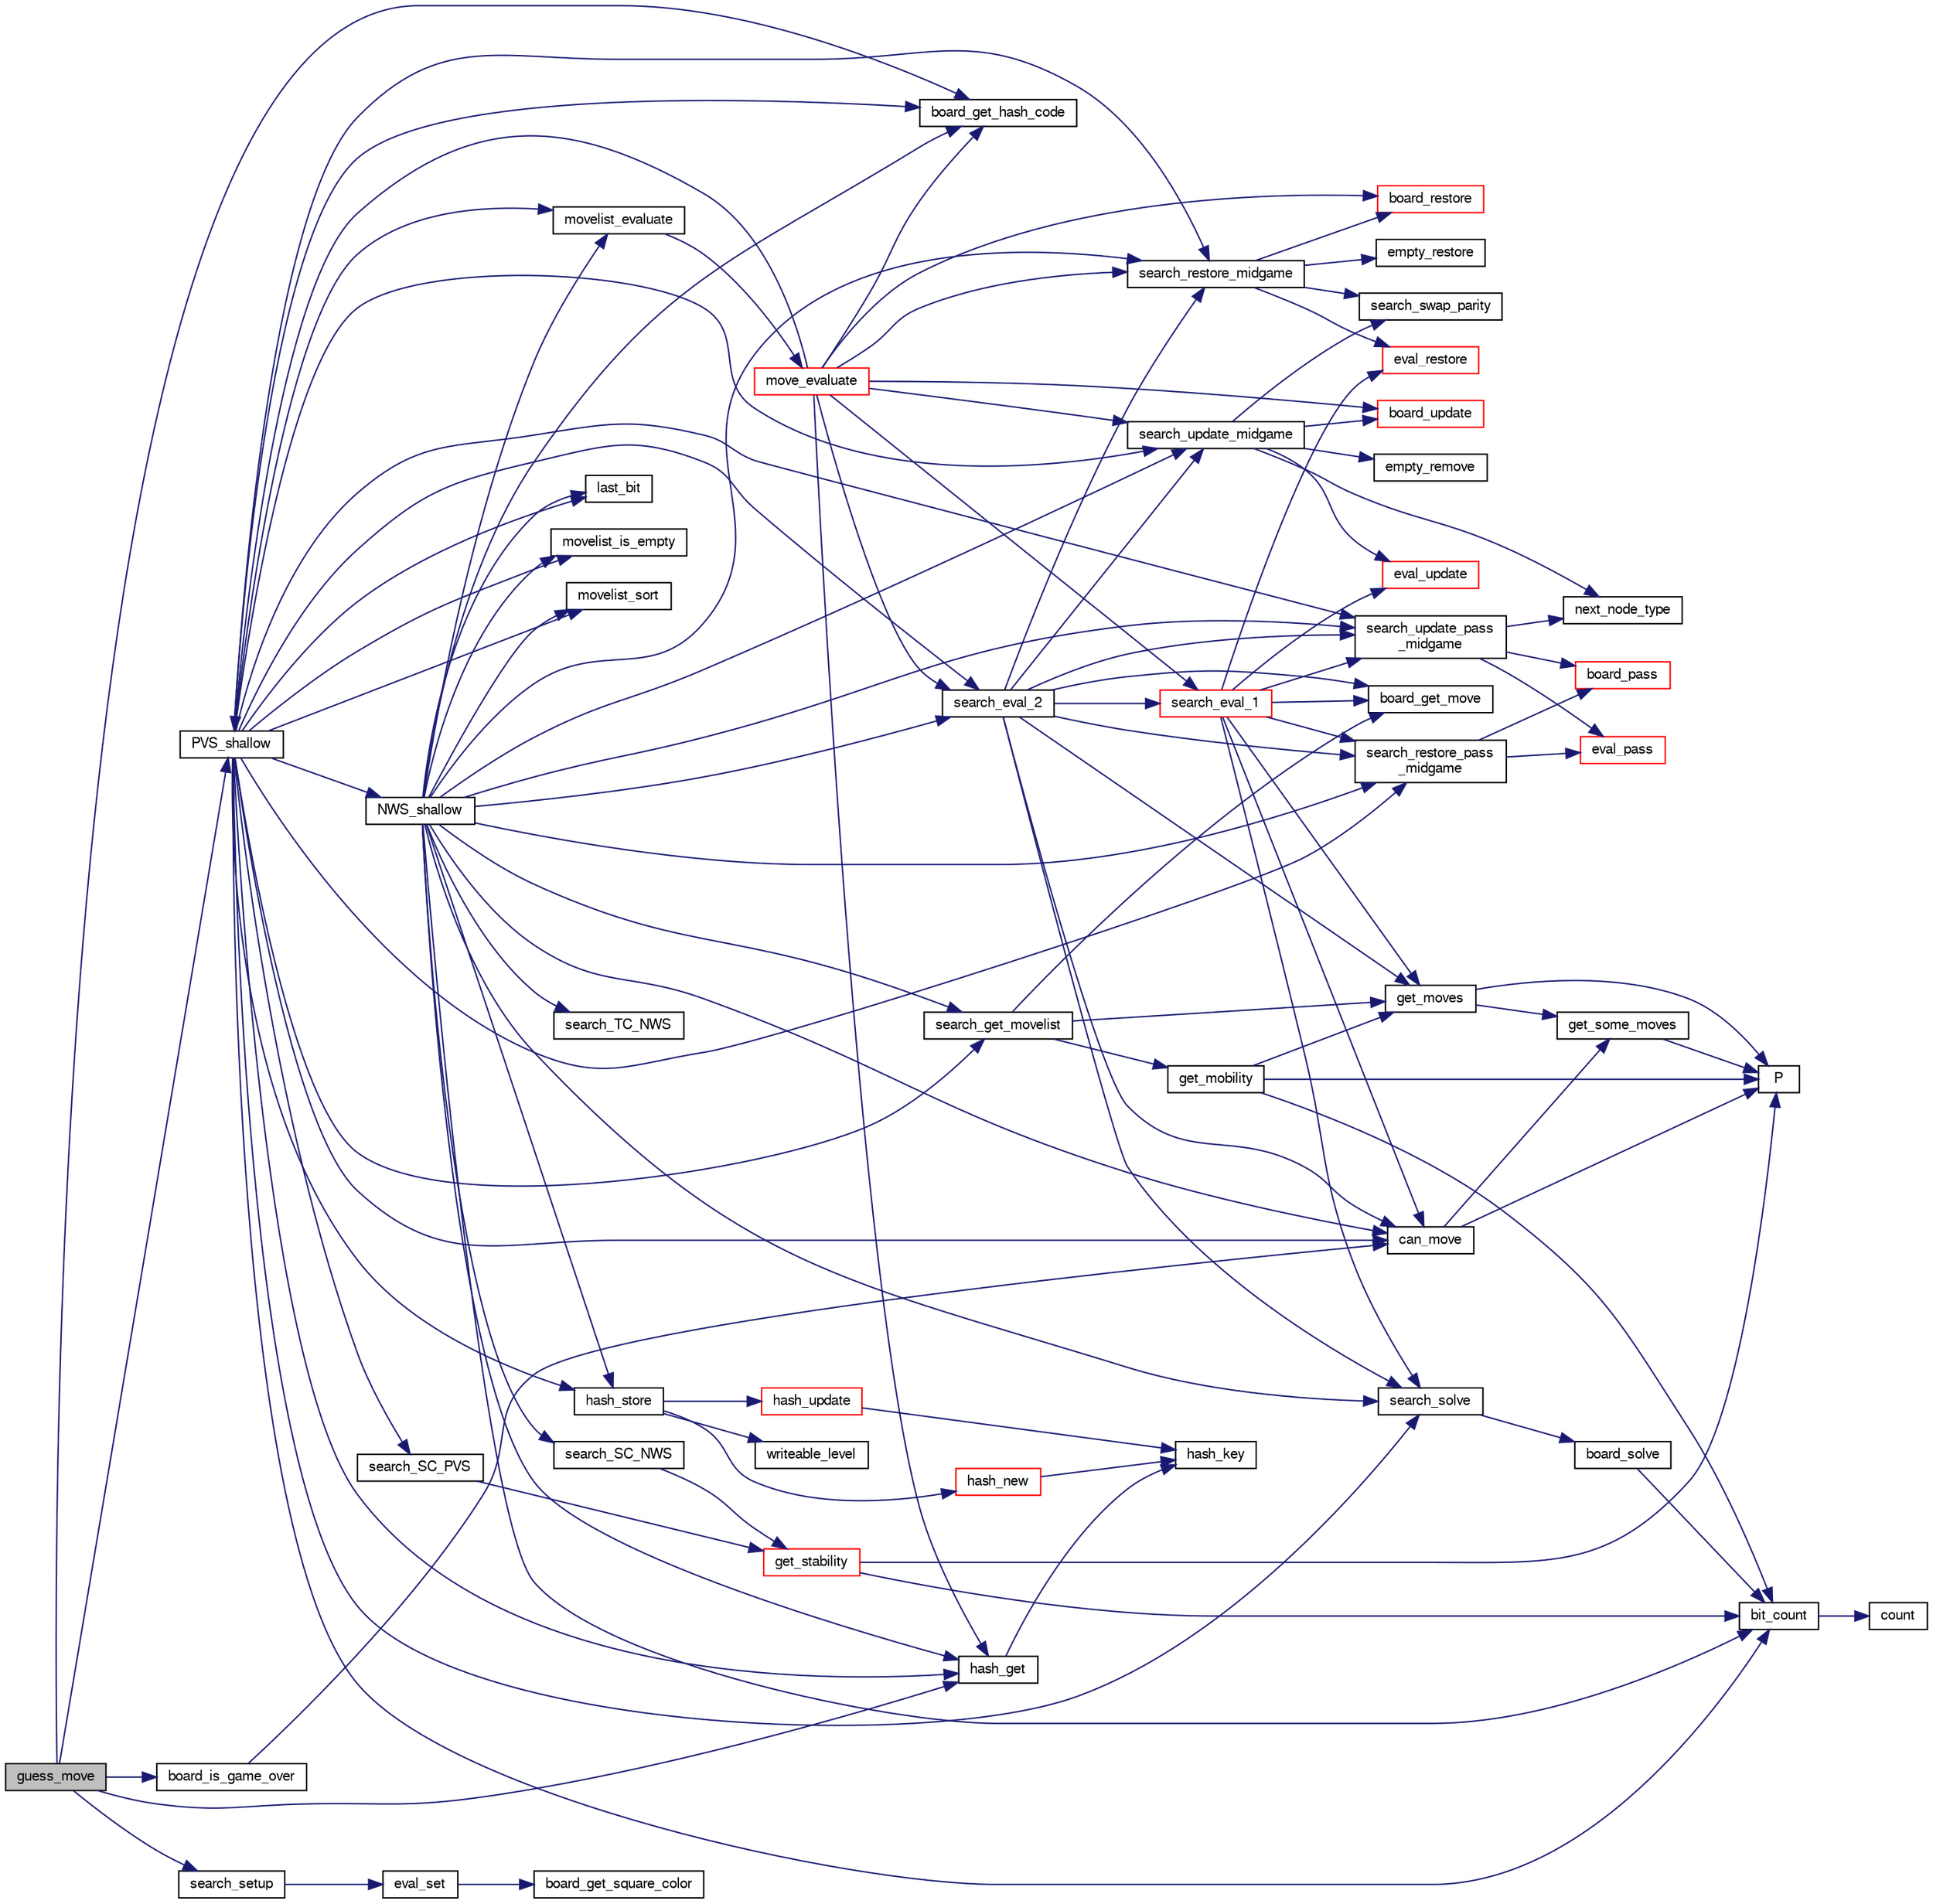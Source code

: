 digraph "guess_move"
{
 // LATEX_PDF_SIZE
  bgcolor="transparent";
  edge [fontname="FreeSans",fontsize="10",labelfontname="FreeSans",labelfontsize="10"];
  node [fontname="FreeSans",fontsize="10",shape=record];
  rankdir="LR";
  Node1 [label="guess_move",height=0.2,width=0.4,color="black", fillcolor="grey75", style="filled", fontcolor="black",tooltip="Guess a move."];
  Node1 -> Node2 [color="midnightblue",fontsize="10",style="solid",fontname="FreeSans"];
  Node2 [label="board_get_hash_code",height=0.2,width=0.4,color="black",URL="$board_8c.html#a0e6cff6e714bcb714e2b9b2d7b9fbec6",tooltip="Compute a hash code."];
  Node1 -> Node3 [color="midnightblue",fontsize="10",style="solid",fontname="FreeSans"];
  Node3 [label="board_is_game_over",height=0.2,width=0.4,color="black",URL="$board_8c.html#a121c1b2912c0f5d559fe85c8ab70f061",tooltip="Check if the game is over."];
  Node3 -> Node4 [color="midnightblue",fontsize="10",style="solid",fontname="FreeSans"];
  Node4 [label="can_move",height=0.2,width=0.4,color="black",URL="$board_8c.html#ae1a532d6eaa0e55357d0f4b9cd659b88",tooltip="Check if a player can move."];
  Node4 -> Node5 [color="midnightblue",fontsize="10",style="solid",fontname="FreeSans"];
  Node5 [label="get_some_moves",height=0.2,width=0.4,color="black",URL="$board_8c.html#a5db071e3e4d26a0b7d6425bb6333dd7f",tooltip="Get a part of the moves."];
  Node5 -> Node6 [color="midnightblue",fontsize="10",style="solid",fontname="FreeSans"];
  Node6 [label="P",height=0.2,width=0.4,color="black",URL="$generate__flip_8c.html#a11481f01e169aee1117c83a352c22222",tooltip=" "];
  Node4 -> Node6 [color="midnightblue",fontsize="10",style="solid",fontname="FreeSans"];
  Node1 -> Node7 [color="midnightblue",fontsize="10",style="solid",fontname="FreeSans"];
  Node7 [label="hash_get",height=0.2,width=0.4,color="black",URL="$hash-lock-free_8c.html#a6f54ce833279fec9ac110dcce45565ad",tooltip="Find an hash table entry according to the evaluated board hash codes."];
  Node7 -> Node8 [color="midnightblue",fontsize="10",style="solid",fontname="FreeSans"];
  Node8 [label="hash_key",height=0.2,width=0.4,color="black",URL="$hash-lock-free_8c.html#aeafd0b4e6665b357afcff5dd30723c15",tooltip="Transform hash data into a 64 bits key."];
  Node1 -> Node9 [color="midnightblue",fontsize="10",style="solid",fontname="FreeSans"];
  Node9 [label="PVS_shallow",height=0.2,width=0.4,color="black",URL="$midgame_8c.html#a3d850972578e626b2a9d566152b681f5",tooltip="Evaluate a midgame position at shallow depth."];
  Node9 -> Node10 [color="midnightblue",fontsize="10",style="solid",fontname="FreeSans"];
  Node10 [label="bit_count",height=0.2,width=0.4,color="black",URL="$bit_8c.html#a830fec0a90989da1f1900ff609b92167",tooltip="Count the number of bits set to one in an unsigned long long."];
  Node10 -> Node11 [color="midnightblue",fontsize="10",style="solid",fontname="FreeSans"];
  Node11 [label="count",height=0.2,width=0.4,color="black",URL="$generate__flip_8c.html#a1a1d6a2cdbded5c35040f6555e948770",tooltip=" "];
  Node9 -> Node2 [color="midnightblue",fontsize="10",style="solid",fontname="FreeSans"];
  Node9 -> Node4 [color="midnightblue",fontsize="10",style="solid",fontname="FreeSans"];
  Node9 -> Node7 [color="midnightblue",fontsize="10",style="solid",fontname="FreeSans"];
  Node9 -> Node12 [color="midnightblue",fontsize="10",style="solid",fontname="FreeSans"];
  Node12 [label="hash_store",height=0.2,width=0.4,color="black",URL="$hash-lock-free_8c.html#ae70e5c17e3d2cf7fb49e085be7092843",tooltip="Store an hashtable item."];
  Node12 -> Node13 [color="midnightblue",fontsize="10",style="solid",fontname="FreeSans"];
  Node13 [label="hash_new",height=0.2,width=0.4,color="red",URL="$hash-lock-free_8c.html#ad5221370b52335bbd99bc7032f212481",tooltip="Initialize a new hash table item."];
  Node13 -> Node8 [color="midnightblue",fontsize="10",style="solid",fontname="FreeSans"];
  Node12 -> Node15 [color="midnightblue",fontsize="10",style="solid",fontname="FreeSans"];
  Node15 [label="hash_update",height=0.2,width=0.4,color="red",URL="$hash-lock-free_8c.html#a8cd45c12c1c253e7c40e12dd2b3a310c",tooltip="update the hash entry"];
  Node15 -> Node8 [color="midnightblue",fontsize="10",style="solid",fontname="FreeSans"];
  Node12 -> Node18 [color="midnightblue",fontsize="10",style="solid",fontname="FreeSans"];
  Node18 [label="writeable_level",height=0.2,width=0.4,color="black",URL="$hash-lock-free_8c.html#aa41c220979591f6be05f9c30fae53261",tooltip="make a level from date, cost, depth & selectivity."];
  Node9 -> Node19 [color="midnightblue",fontsize="10",style="solid",fontname="FreeSans"];
  Node19 [label="last_bit",height=0.2,width=0.4,color="black",URL="$bit_8c.html#ad47d9158c952a78b9602c699ab6ece49",tooltip="Search the last bit set (same as log2())."];
  Node9 -> Node20 [color="midnightblue",fontsize="10",style="solid",fontname="FreeSans"];
  Node20 [label="movelist_evaluate",height=0.2,width=0.4,color="black",URL="$move_8c.html#a9b4b1c7be1b237198713f0355f60fe28",tooltip="Evaluate a list of move in order to sort it."];
  Node20 -> Node21 [color="midnightblue",fontsize="10",style="solid",fontname="FreeSans"];
  Node21 [label="move_evaluate",height=0.2,width=0.4,color="red",URL="$move_8c.html#a57eefc66553dd853ba6a21d3d6abb3e0",tooltip="Evaluate a list of move."];
  Node21 -> Node2 [color="midnightblue",fontsize="10",style="solid",fontname="FreeSans"];
  Node21 -> Node22 [color="midnightblue",fontsize="10",style="solid",fontname="FreeSans"];
  Node22 [label="board_restore",height=0.2,width=0.4,color="red",URL="$board_8c.html#a101af447b84baa302b94c56822618f22",tooltip="Restore a board."];
  Node21 -> Node29 [color="midnightblue",fontsize="10",style="solid",fontname="FreeSans"];
  Node29 [label="board_update",height=0.2,width=0.4,color="red",URL="$board_8c.html#a2d24dea46d67d71b1d9fe9f515d8d675",tooltip="Update a board."];
  Node21 -> Node7 [color="midnightblue",fontsize="10",style="solid",fontname="FreeSans"];
  Node21 -> Node9 [color="midnightblue",fontsize="10",style="solid",fontname="FreeSans"];
  Node21 -> Node40 [color="midnightblue",fontsize="10",style="solid",fontname="FreeSans"];
  Node40 [label="search_eval_1",height=0.2,width=0.4,color="red",URL="$midgame_8c.html#ae085ffe39e7d27dc023bb239e057366f",tooltip="Evaluate a position at depth 1."];
  Node40 -> Node41 [color="midnightblue",fontsize="10",style="solid",fontname="FreeSans"];
  Node41 [label="board_get_move",height=0.2,width=0.4,color="black",URL="$board_8c.html#a3b5748c109770fe228ea15b562c0f113",tooltip="Compute a move."];
  Node40 -> Node4 [color="midnightblue",fontsize="10",style="solid",fontname="FreeSans"];
  Node40 -> Node42 [color="midnightblue",fontsize="10",style="solid",fontname="FreeSans"];
  Node42 [label="eval_restore",height=0.2,width=0.4,color="red",URL="$eval_8c.html#a47d0f0cdcb0c100320ff775abe5fc9cb",tooltip=" "];
  Node40 -> Node46 [color="midnightblue",fontsize="10",style="solid",fontname="FreeSans"];
  Node46 [label="eval_update",height=0.2,width=0.4,color="red",URL="$eval_8c.html#a6853f4557f9dca046a2e75cddf99d9d6",tooltip=" "];
  Node40 -> Node27 [color="midnightblue",fontsize="10",style="solid",fontname="FreeSans"];
  Node27 [label="get_moves",height=0.2,width=0.4,color="black",URL="$board_8c.html#a7610dc936a6aea22b3c5e162f722a7a1",tooltip="Get legal moves."];
  Node27 -> Node5 [color="midnightblue",fontsize="10",style="solid",fontname="FreeSans"];
  Node27 -> Node6 [color="midnightblue",fontsize="10",style="solid",fontname="FreeSans"];
  Node40 -> Node49 [color="midnightblue",fontsize="10",style="solid",fontname="FreeSans"];
  Node49 [label="search_restore_pass\l_midgame",height=0.2,width=0.4,color="black",URL="$search_8c.html#a5e9707f0c579c46996fba87fedecb58c",tooltip="Update the search state after a passing move."];
  Node49 -> Node50 [color="midnightblue",fontsize="10",style="solid",fontname="FreeSans"];
  Node50 [label="board_pass",height=0.2,width=0.4,color="red",URL="$board_8c.html#ac353cc1821e12d2aeba8eefe5cf92b46",tooltip="Passing move."];
  Node49 -> Node51 [color="midnightblue",fontsize="10",style="solid",fontname="FreeSans"];
  Node51 [label="eval_pass",height=0.2,width=0.4,color="red",URL="$eval_8c.html#a54d97c10d4a1ef7d97c16266b3679fe7",tooltip="Update/Restore the features after a passing move."];
  Node40 -> Node52 [color="midnightblue",fontsize="10",style="solid",fontname="FreeSans"];
  Node52 [label="search_solve",height=0.2,width=0.4,color="black",URL="$endgame_8c.html#a94a89fc327a63ea97d5e30c7c981a2aa",tooltip="Get the final score."];
  Node52 -> Node53 [color="midnightblue",fontsize="10",style="solid",fontname="FreeSans"];
  Node53 [label="board_solve",height=0.2,width=0.4,color="black",URL="$endgame_8c.html#a5141642bcda4dd304ddc0b534183e2ba",tooltip="Get the final score."];
  Node53 -> Node10 [color="midnightblue",fontsize="10",style="solid",fontname="FreeSans"];
  Node40 -> Node54 [color="midnightblue",fontsize="10",style="solid",fontname="FreeSans"];
  Node54 [label="search_update_pass\l_midgame",height=0.2,width=0.4,color="black",URL="$search_8c.html#af34e8681551a63ca25390b3c87bbf9f7",tooltip="Update the search state after a passing move."];
  Node54 -> Node50 [color="midnightblue",fontsize="10",style="solid",fontname="FreeSans"];
  Node54 -> Node51 [color="midnightblue",fontsize="10",style="solid",fontname="FreeSans"];
  Node54 -> Node55 [color="midnightblue",fontsize="10",style="solid",fontname="FreeSans"];
  Node55 [label="next_node_type",height=0.2,width=0.4,color="black",URL="$search_8h.html#a105284e61bfef13f895ff6ed283771a1",tooltip=" "];
  Node21 -> Node56 [color="midnightblue",fontsize="10",style="solid",fontname="FreeSans"];
  Node56 [label="search_eval_2",height=0.2,width=0.4,color="black",URL="$midgame_8c.html#a0092a1393b937f326dfa91ff24c7f72a",tooltip="Evaluate a position at depth 2."];
  Node56 -> Node41 [color="midnightblue",fontsize="10",style="solid",fontname="FreeSans"];
  Node56 -> Node4 [color="midnightblue",fontsize="10",style="solid",fontname="FreeSans"];
  Node56 -> Node27 [color="midnightblue",fontsize="10",style="solid",fontname="FreeSans"];
  Node56 -> Node40 [color="midnightblue",fontsize="10",style="solid",fontname="FreeSans"];
  Node56 -> Node57 [color="midnightblue",fontsize="10",style="solid",fontname="FreeSans"];
  Node57 [label="search_restore_midgame",height=0.2,width=0.4,color="black",URL="$search_8c.html#a8ee87f18a6108894aecb6f0cda99fcf8",tooltip="Restore the search state as before a move."];
  Node57 -> Node22 [color="midnightblue",fontsize="10",style="solid",fontname="FreeSans"];
  Node57 -> Node58 [color="midnightblue",fontsize="10",style="solid",fontname="FreeSans"];
  Node58 [label="empty_restore",height=0.2,width=0.4,color="black",URL="$empty_8h.html#a8579693b2c3b88afbbcc7dcaaa67e6dd",tooltip="restore the list of empty squares"];
  Node57 -> Node42 [color="midnightblue",fontsize="10",style="solid",fontname="FreeSans"];
  Node57 -> Node59 [color="midnightblue",fontsize="10",style="solid",fontname="FreeSans"];
  Node59 [label="search_swap_parity",height=0.2,width=0.4,color="black",URL="$search_8c.html#a02f1f5486b7784207d7603ee5c1565e8",tooltip="Change parity."];
  Node56 -> Node49 [color="midnightblue",fontsize="10",style="solid",fontname="FreeSans"];
  Node56 -> Node52 [color="midnightblue",fontsize="10",style="solid",fontname="FreeSans"];
  Node56 -> Node60 [color="midnightblue",fontsize="10",style="solid",fontname="FreeSans"];
  Node60 [label="search_update_midgame",height=0.2,width=0.4,color="black",URL="$search_8c.html#a985ef3449348437e273c1d5c74ae74f6",tooltip="Update the search state after a move."];
  Node60 -> Node29 [color="midnightblue",fontsize="10",style="solid",fontname="FreeSans"];
  Node60 -> Node61 [color="midnightblue",fontsize="10",style="solid",fontname="FreeSans"];
  Node61 [label="empty_remove",height=0.2,width=0.4,color="black",URL="$empty_8h.html#a4d3f9319d815531d93d31d817f3533bb",tooltip="remove an empty square from the list."];
  Node60 -> Node46 [color="midnightblue",fontsize="10",style="solid",fontname="FreeSans"];
  Node60 -> Node55 [color="midnightblue",fontsize="10",style="solid",fontname="FreeSans"];
  Node60 -> Node59 [color="midnightblue",fontsize="10",style="solid",fontname="FreeSans"];
  Node56 -> Node54 [color="midnightblue",fontsize="10",style="solid",fontname="FreeSans"];
  Node21 -> Node57 [color="midnightblue",fontsize="10",style="solid",fontname="FreeSans"];
  Node21 -> Node60 [color="midnightblue",fontsize="10",style="solid",fontname="FreeSans"];
  Node9 -> Node62 [color="midnightblue",fontsize="10",style="solid",fontname="FreeSans"];
  Node62 [label="movelist_is_empty",height=0.2,width=0.4,color="black",URL="$move_8c.html#a13dc373d7c20c99db5dfbc1b70e20d15",tooltip="Check if the list is empty."];
  Node9 -> Node63 [color="midnightblue",fontsize="10",style="solid",fontname="FreeSans"];
  Node63 [label="movelist_sort",height=0.2,width=0.4,color="black",URL="$move_8c.html#a38bfc9e186591a76e2b3c673075effd3",tooltip="Sort all moves."];
  Node9 -> Node64 [color="midnightblue",fontsize="10",style="solid",fontname="FreeSans"];
  Node64 [label="NWS_shallow",height=0.2,width=0.4,color="black",URL="$midgame_8c.html#af1a84e98330ad790762f316451f36067",tooltip="Evaluate a midgame position with a Null Window Search algorithm."];
  Node64 -> Node10 [color="midnightblue",fontsize="10",style="solid",fontname="FreeSans"];
  Node64 -> Node2 [color="midnightblue",fontsize="10",style="solid",fontname="FreeSans"];
  Node64 -> Node4 [color="midnightblue",fontsize="10",style="solid",fontname="FreeSans"];
  Node64 -> Node7 [color="midnightblue",fontsize="10",style="solid",fontname="FreeSans"];
  Node64 -> Node12 [color="midnightblue",fontsize="10",style="solid",fontname="FreeSans"];
  Node64 -> Node19 [color="midnightblue",fontsize="10",style="solid",fontname="FreeSans"];
  Node64 -> Node20 [color="midnightblue",fontsize="10",style="solid",fontname="FreeSans"];
  Node64 -> Node62 [color="midnightblue",fontsize="10",style="solid",fontname="FreeSans"];
  Node64 -> Node63 [color="midnightblue",fontsize="10",style="solid",fontname="FreeSans"];
  Node64 -> Node56 [color="midnightblue",fontsize="10",style="solid",fontname="FreeSans"];
  Node64 -> Node65 [color="midnightblue",fontsize="10",style="solid",fontname="FreeSans"];
  Node65 [label="search_get_movelist",height=0.2,width=0.4,color="black",URL="$search_8c.html#a507955218cafd96b85d29981f3ea6f8d",tooltip="Get a list of legal moves."];
  Node65 -> Node41 [color="midnightblue",fontsize="10",style="solid",fontname="FreeSans"];
  Node65 -> Node26 [color="midnightblue",fontsize="10",style="solid",fontname="FreeSans"];
  Node26 [label="get_mobility",height=0.2,width=0.4,color="black",URL="$board_8c.html#a7509639c4e49c56fe83b3d978580ed42",tooltip="Count legal moves."];
  Node26 -> Node10 [color="midnightblue",fontsize="10",style="solid",fontname="FreeSans"];
  Node26 -> Node27 [color="midnightblue",fontsize="10",style="solid",fontname="FreeSans"];
  Node26 -> Node6 [color="midnightblue",fontsize="10",style="solid",fontname="FreeSans"];
  Node65 -> Node27 [color="midnightblue",fontsize="10",style="solid",fontname="FreeSans"];
  Node64 -> Node57 [color="midnightblue",fontsize="10",style="solid",fontname="FreeSans"];
  Node64 -> Node49 [color="midnightblue",fontsize="10",style="solid",fontname="FreeSans"];
  Node64 -> Node66 [color="midnightblue",fontsize="10",style="solid",fontname="FreeSans"];
  Node66 [label="search_SC_NWS",height=0.2,width=0.4,color="black",URL="$search_8c.html#afb7a2b1fa945dd8f14a8e56639fde259",tooltip="Stability Cutoff (TC)."];
  Node66 -> Node67 [color="midnightblue",fontsize="10",style="solid",fontname="FreeSans"];
  Node67 [label="get_stability",height=0.2,width=0.4,color="red",URL="$board_8c.html#a60e2b7416c26d30fd43e091c954d43b8",tooltip="Estimate the stability."];
  Node67 -> Node10 [color="midnightblue",fontsize="10",style="solid",fontname="FreeSans"];
  Node67 -> Node6 [color="midnightblue",fontsize="10",style="solid",fontname="FreeSans"];
  Node64 -> Node52 [color="midnightblue",fontsize="10",style="solid",fontname="FreeSans"];
  Node64 -> Node69 [color="midnightblue",fontsize="10",style="solid",fontname="FreeSans"];
  Node69 [label="search_TC_NWS",height=0.2,width=0.4,color="black",URL="$search_8c.html#a1df9af0edd9d96eb16b7ade51a96dbf4",tooltip="Transposition Cutoff (TC)."];
  Node64 -> Node60 [color="midnightblue",fontsize="10",style="solid",fontname="FreeSans"];
  Node64 -> Node54 [color="midnightblue",fontsize="10",style="solid",fontname="FreeSans"];
  Node9 -> Node56 [color="midnightblue",fontsize="10",style="solid",fontname="FreeSans"];
  Node9 -> Node65 [color="midnightblue",fontsize="10",style="solid",fontname="FreeSans"];
  Node9 -> Node57 [color="midnightblue",fontsize="10",style="solid",fontname="FreeSans"];
  Node9 -> Node49 [color="midnightblue",fontsize="10",style="solid",fontname="FreeSans"];
  Node9 -> Node70 [color="midnightblue",fontsize="10",style="solid",fontname="FreeSans"];
  Node70 [label="search_SC_PVS",height=0.2,width=0.4,color="black",URL="$search_8c.html#a252db5ad99f8ade55019f4352839b810",tooltip="Stability Cutoff (SC)."];
  Node70 -> Node67 [color="midnightblue",fontsize="10",style="solid",fontname="FreeSans"];
  Node9 -> Node52 [color="midnightblue",fontsize="10",style="solid",fontname="FreeSans"];
  Node9 -> Node60 [color="midnightblue",fontsize="10",style="solid",fontname="FreeSans"];
  Node9 -> Node54 [color="midnightblue",fontsize="10",style="solid",fontname="FreeSans"];
  Node1 -> Node71 [color="midnightblue",fontsize="10",style="solid",fontname="FreeSans"];
  Node71 [label="search_setup",height=0.2,width=0.4,color="black",URL="$search_8c.html#ad93ea95428d09b19c1491ee9378ad2b3",tooltip="Set up various structure once the board has been set."];
  Node71 -> Node72 [color="midnightblue",fontsize="10",style="solid",fontname="FreeSans"];
  Node72 [label="eval_set",height=0.2,width=0.4,color="black",URL="$eval_8c.html#ac0a65ec1475760424179051a43328b42",tooltip="Set up evaluation features from a board."];
  Node72 -> Node73 [color="midnightblue",fontsize="10",style="solid",fontname="FreeSans"];
  Node73 [label="board_get_square_color",height=0.2,width=0.4,color="black",URL="$board_8c.html#a6c2fad499875a4e9d775d9f23ede8aac",tooltip="Get square color."];
}
